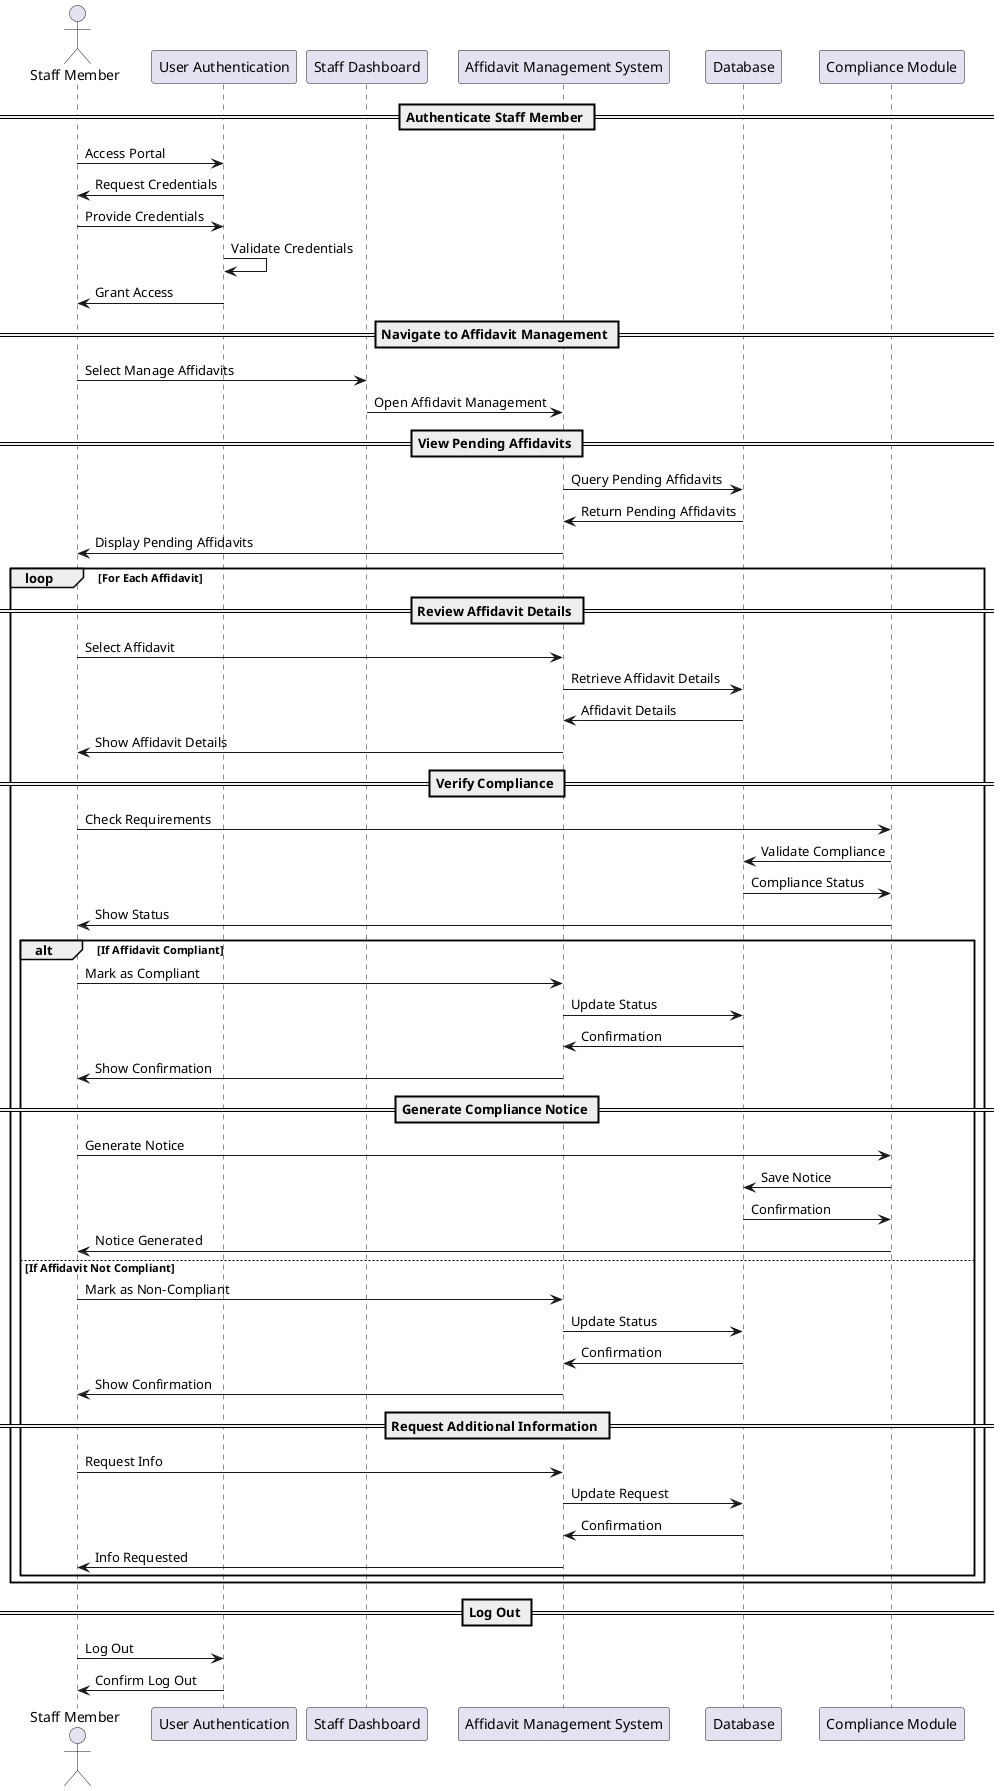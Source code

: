 @startuml
actor Staff as "Staff Member"
participant "User Authentication" as Auth
participant "Staff Dashboard" as Dashboard
participant "Affidavit Management System" as AMS
participant "Database" as DB
participant "Compliance Module" as Compliance

== Authenticate Staff Member ==
Staff -> Auth: Access Portal
Auth -> Staff: Request Credentials
Staff -> Auth: Provide Credentials
Auth -> Auth: Validate Credentials
Auth -> Staff: Grant Access

== Navigate to Affidavit Management ==
Staff -> Dashboard: Select Manage Affidavits
Dashboard -> AMS: Open Affidavit Management

== View Pending Affidavits ==
AMS -> DB: Query Pending Affidavits
DB -> AMS: Return Pending Affidavits
AMS -> Staff: Display Pending Affidavits

loop For Each Affidavit
    == Review Affidavit Details ==
    Staff -> AMS: Select Affidavit
    AMS -> DB: Retrieve Affidavit Details
    DB -> AMS: Affidavit Details
    AMS -> Staff: Show Affidavit Details
    
    == Verify Compliance ==
    Staff -> Compliance: Check Requirements
    Compliance -> DB: Validate Compliance
    DB -> Compliance: Compliance Status
    Compliance -> Staff: Show Status
    
    alt If Affidavit Compliant
        Staff -> AMS: Mark as Compliant
        AMS -> DB: Update Status
        DB -> AMS: Confirmation
        AMS -> Staff: Show Confirmation
        
        == Generate Compliance Notice ==
        Staff -> Compliance: Generate Notice
        Compliance -> DB: Save Notice
        DB -> Compliance: Confirmation
        Compliance -> Staff: Notice Generated
        
    else If Affidavit Not Compliant
        Staff -> AMS: Mark as Non-Compliant
        AMS -> DB: Update Status
        DB -> AMS: Confirmation
        AMS -> Staff: Show Confirmation
    
        == Request Additional Information ==
        Staff -> AMS: Request Info
        AMS -> DB: Update Request
        DB -> AMS: Confirmation
        AMS -> Staff: Info Requested
    end
end

== Log Out ==
Staff -> Auth: Log Out
Auth -> Staff: Confirm Log Out

@enduml